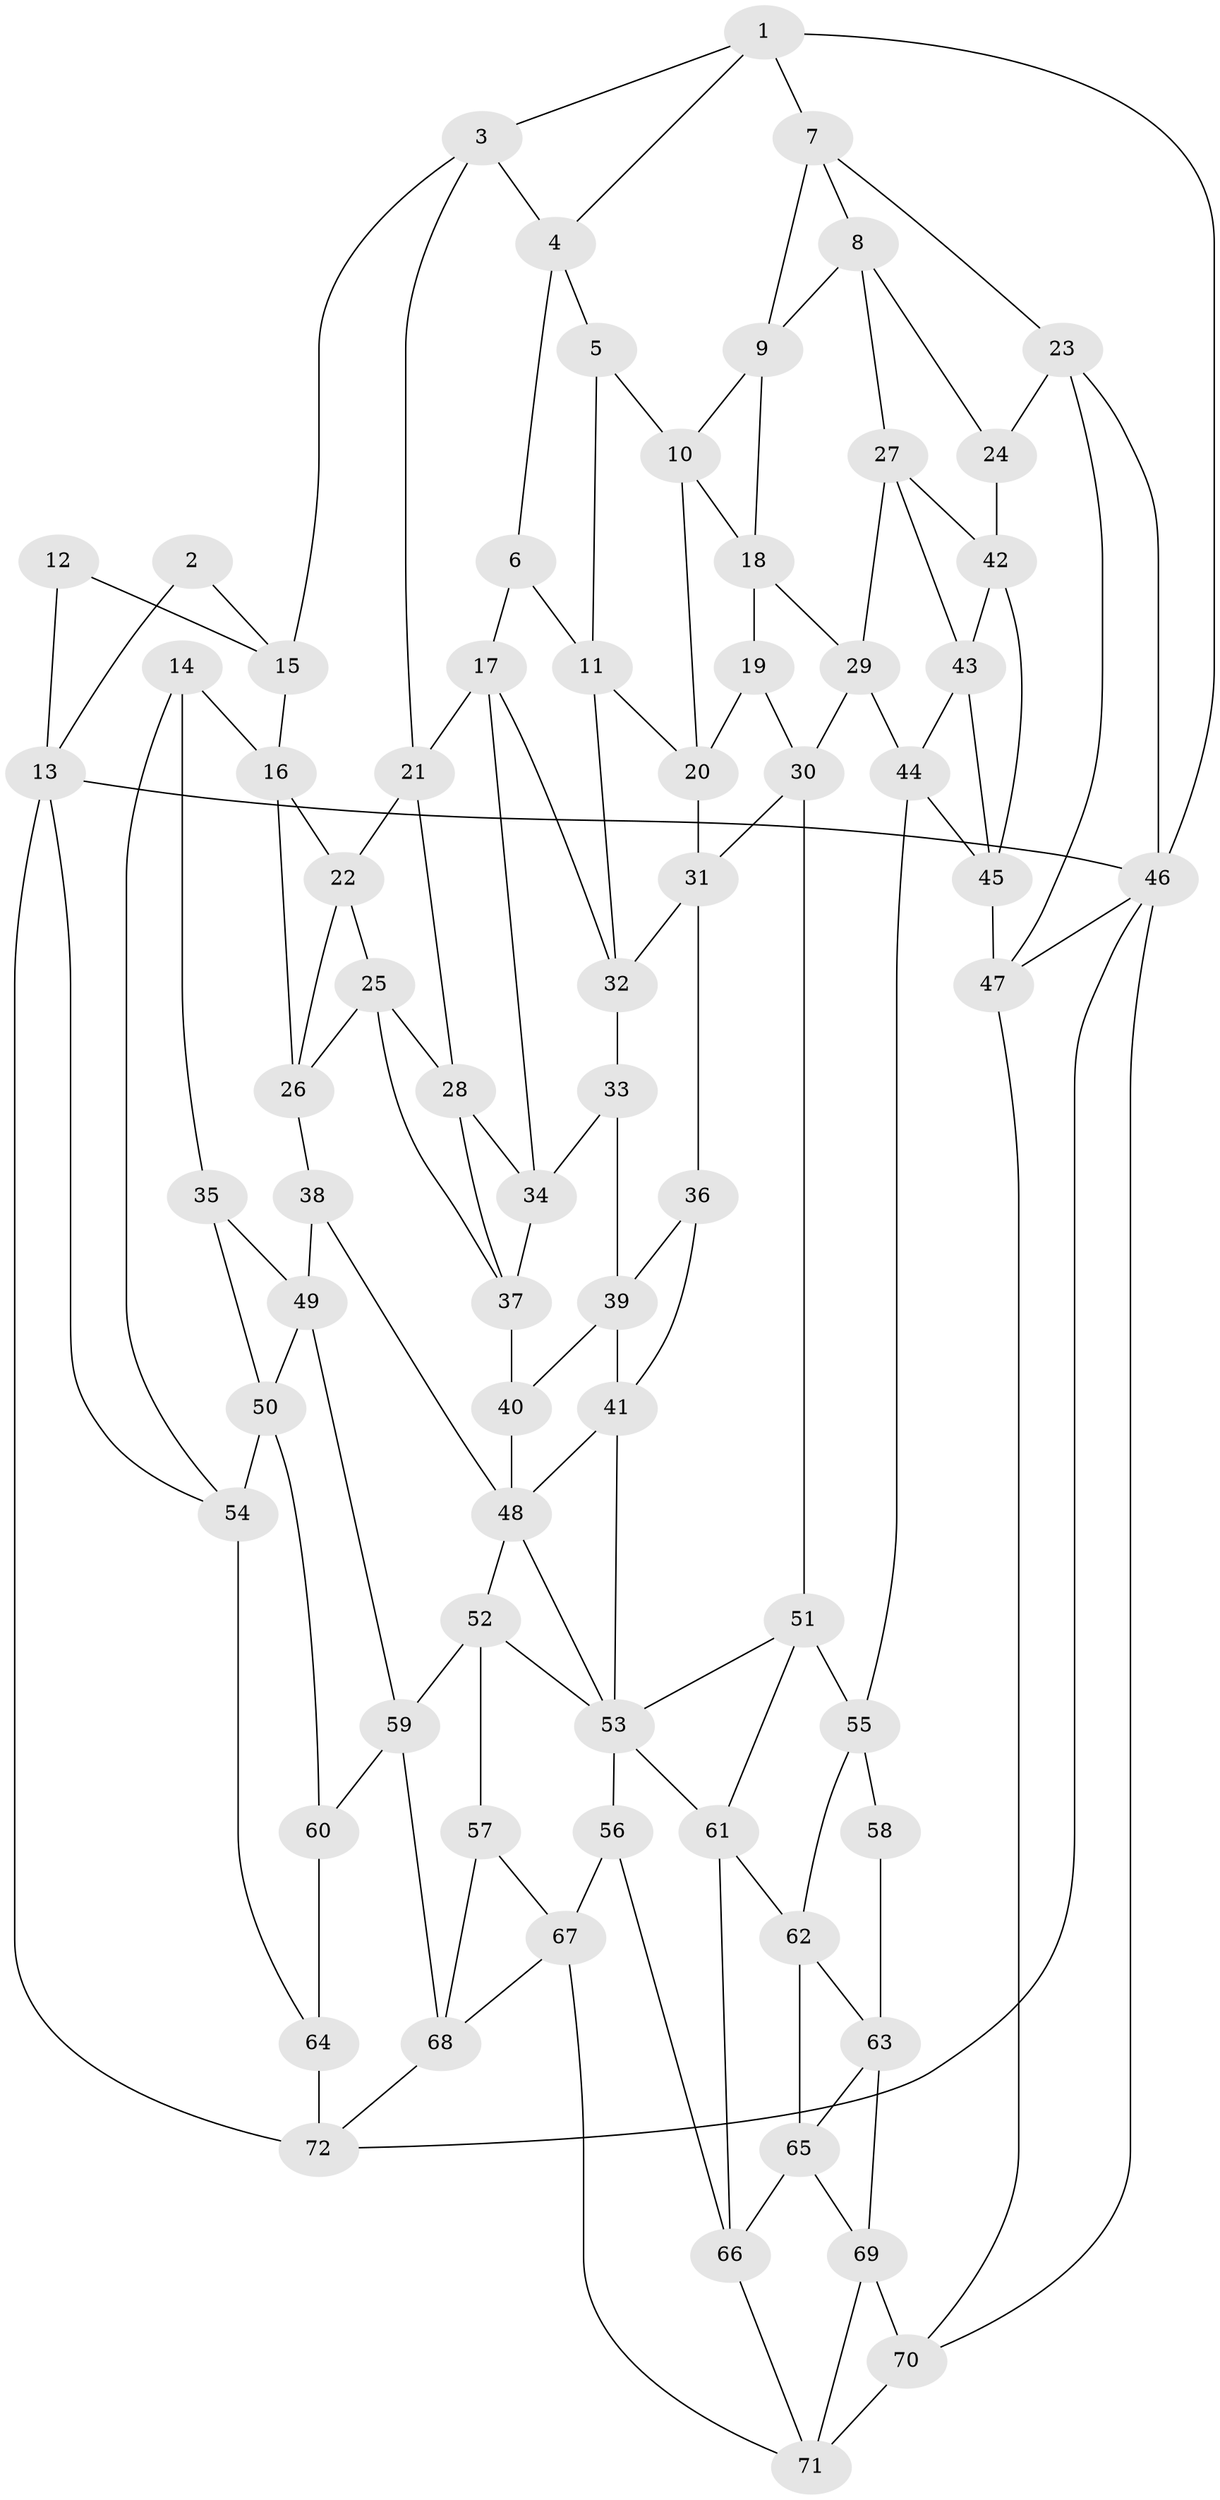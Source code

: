 // original degree distribution, {3: 0.020833333333333332, 4: 0.2152777777777778, 5: 0.5486111111111112, 6: 0.2152777777777778}
// Generated by graph-tools (version 1.1) at 2025/27/03/09/25 03:27:13]
// undirected, 72 vertices, 137 edges
graph export_dot {
graph [start="1"]
  node [color=gray90,style=filled];
  1;
  2;
  3;
  4;
  5;
  6;
  7;
  8;
  9;
  10;
  11;
  12;
  13;
  14;
  15;
  16;
  17;
  18;
  19;
  20;
  21;
  22;
  23;
  24;
  25;
  26;
  27;
  28;
  29;
  30;
  31;
  32;
  33;
  34;
  35;
  36;
  37;
  38;
  39;
  40;
  41;
  42;
  43;
  44;
  45;
  46;
  47;
  48;
  49;
  50;
  51;
  52;
  53;
  54;
  55;
  56;
  57;
  58;
  59;
  60;
  61;
  62;
  63;
  64;
  65;
  66;
  67;
  68;
  69;
  70;
  71;
  72;
  1 -- 3 [weight=1.0];
  1 -- 4 [weight=1.0];
  1 -- 7 [weight=1.0];
  1 -- 46 [weight=1.0];
  2 -- 13 [weight=1.0];
  2 -- 15 [weight=1.0];
  3 -- 4 [weight=1.0];
  3 -- 15 [weight=1.0];
  3 -- 21 [weight=1.0];
  4 -- 5 [weight=1.0];
  4 -- 6 [weight=1.0];
  5 -- 10 [weight=1.0];
  5 -- 11 [weight=1.0];
  6 -- 11 [weight=1.0];
  6 -- 17 [weight=1.0];
  7 -- 8 [weight=1.0];
  7 -- 9 [weight=1.0];
  7 -- 23 [weight=1.0];
  8 -- 9 [weight=1.0];
  8 -- 24 [weight=1.0];
  8 -- 27 [weight=1.0];
  9 -- 10 [weight=1.0];
  9 -- 18 [weight=1.0];
  10 -- 18 [weight=1.0];
  10 -- 20 [weight=1.0];
  11 -- 20 [weight=1.0];
  11 -- 32 [weight=1.0];
  12 -- 13 [weight=1.0];
  12 -- 15 [weight=1.0];
  13 -- 46 [weight=1.0];
  13 -- 54 [weight=1.0];
  13 -- 72 [weight=1.0];
  14 -- 16 [weight=1.0];
  14 -- 35 [weight=1.0];
  14 -- 54 [weight=1.0];
  15 -- 16 [weight=1.0];
  16 -- 22 [weight=1.0];
  16 -- 26 [weight=1.0];
  17 -- 21 [weight=1.0];
  17 -- 32 [weight=1.0];
  17 -- 34 [weight=1.0];
  18 -- 19 [weight=1.0];
  18 -- 29 [weight=1.0];
  19 -- 20 [weight=1.0];
  19 -- 30 [weight=1.0];
  20 -- 31 [weight=1.0];
  21 -- 22 [weight=1.0];
  21 -- 28 [weight=1.0];
  22 -- 25 [weight=1.0];
  22 -- 26 [weight=1.0];
  23 -- 24 [weight=1.0];
  23 -- 46 [weight=1.0];
  23 -- 47 [weight=1.0];
  24 -- 42 [weight=1.0];
  25 -- 26 [weight=1.0];
  25 -- 28 [weight=1.0];
  25 -- 37 [weight=1.0];
  26 -- 38 [weight=1.0];
  27 -- 29 [weight=1.0];
  27 -- 42 [weight=1.0];
  27 -- 43 [weight=1.0];
  28 -- 34 [weight=1.0];
  28 -- 37 [weight=1.0];
  29 -- 30 [weight=1.0];
  29 -- 44 [weight=1.0];
  30 -- 31 [weight=1.0];
  30 -- 51 [weight=1.0];
  31 -- 32 [weight=1.0];
  31 -- 36 [weight=1.0];
  32 -- 33 [weight=1.0];
  33 -- 34 [weight=1.0];
  33 -- 39 [weight=1.0];
  34 -- 37 [weight=1.0];
  35 -- 49 [weight=1.0];
  35 -- 50 [weight=1.0];
  36 -- 39 [weight=1.0];
  36 -- 41 [weight=1.0];
  37 -- 40 [weight=1.0];
  38 -- 48 [weight=1.0];
  38 -- 49 [weight=2.0];
  39 -- 40 [weight=1.0];
  39 -- 41 [weight=1.0];
  40 -- 48 [weight=2.0];
  41 -- 48 [weight=1.0];
  41 -- 53 [weight=1.0];
  42 -- 43 [weight=1.0];
  42 -- 45 [weight=1.0];
  43 -- 44 [weight=1.0];
  43 -- 45 [weight=1.0];
  44 -- 45 [weight=1.0];
  44 -- 55 [weight=1.0];
  45 -- 47 [weight=1.0];
  46 -- 47 [weight=1.0];
  46 -- 70 [weight=1.0];
  46 -- 72 [weight=1.0];
  47 -- 70 [weight=1.0];
  48 -- 52 [weight=1.0];
  48 -- 53 [weight=1.0];
  49 -- 50 [weight=2.0];
  49 -- 59 [weight=1.0];
  50 -- 54 [weight=2.0];
  50 -- 60 [weight=1.0];
  51 -- 53 [weight=1.0];
  51 -- 55 [weight=2.0];
  51 -- 61 [weight=1.0];
  52 -- 53 [weight=1.0];
  52 -- 57 [weight=1.0];
  52 -- 59 [weight=1.0];
  53 -- 56 [weight=1.0];
  53 -- 61 [weight=1.0];
  54 -- 64 [weight=1.0];
  55 -- 58 [weight=2.0];
  55 -- 62 [weight=1.0];
  56 -- 66 [weight=1.0];
  56 -- 67 [weight=1.0];
  57 -- 67 [weight=1.0];
  57 -- 68 [weight=1.0];
  58 -- 63 [weight=1.0];
  59 -- 60 [weight=1.0];
  59 -- 68 [weight=1.0];
  60 -- 64 [weight=1.0];
  61 -- 62 [weight=1.0];
  61 -- 66 [weight=1.0];
  62 -- 63 [weight=1.0];
  62 -- 65 [weight=1.0];
  63 -- 65 [weight=1.0];
  63 -- 69 [weight=1.0];
  64 -- 72 [weight=2.0];
  65 -- 66 [weight=1.0];
  65 -- 69 [weight=1.0];
  66 -- 71 [weight=1.0];
  67 -- 68 [weight=1.0];
  67 -- 71 [weight=1.0];
  68 -- 72 [weight=1.0];
  69 -- 70 [weight=1.0];
  69 -- 71 [weight=1.0];
  70 -- 71 [weight=1.0];
}
